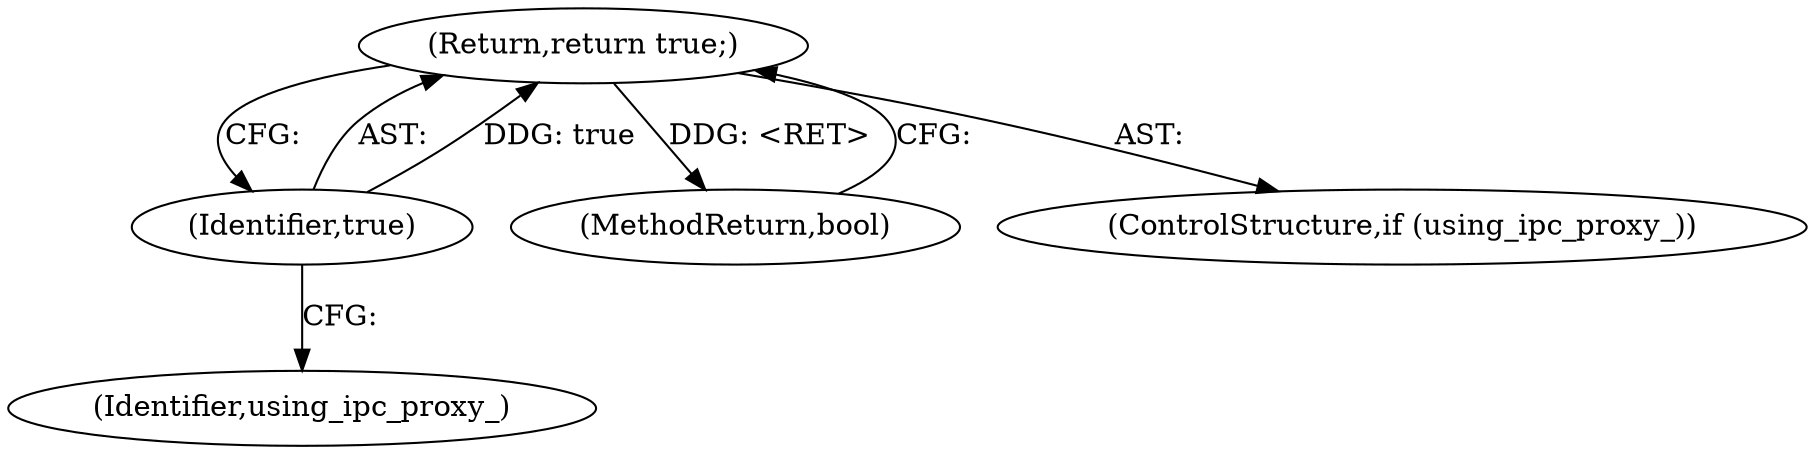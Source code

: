 digraph "1_Chrome_3b0d77670a0613f409110817455d2137576b485a_18@del" {
"1000105" [label="(Return,return true;)"];
"1000106" [label="(Identifier,true)"];
"1000104" [label="(Identifier,using_ipc_proxy_)"];
"1000132" [label="(MethodReturn,bool)"];
"1000106" [label="(Identifier,true)"];
"1000103" [label="(ControlStructure,if (using_ipc_proxy_))"];
"1000105" [label="(Return,return true;)"];
"1000105" -> "1000103"  [label="AST: "];
"1000105" -> "1000106"  [label="CFG: "];
"1000106" -> "1000105"  [label="AST: "];
"1000132" -> "1000105"  [label="CFG: "];
"1000105" -> "1000132"  [label="DDG: <RET>"];
"1000106" -> "1000105"  [label="DDG: true"];
"1000106" -> "1000104"  [label="CFG: "];
}

